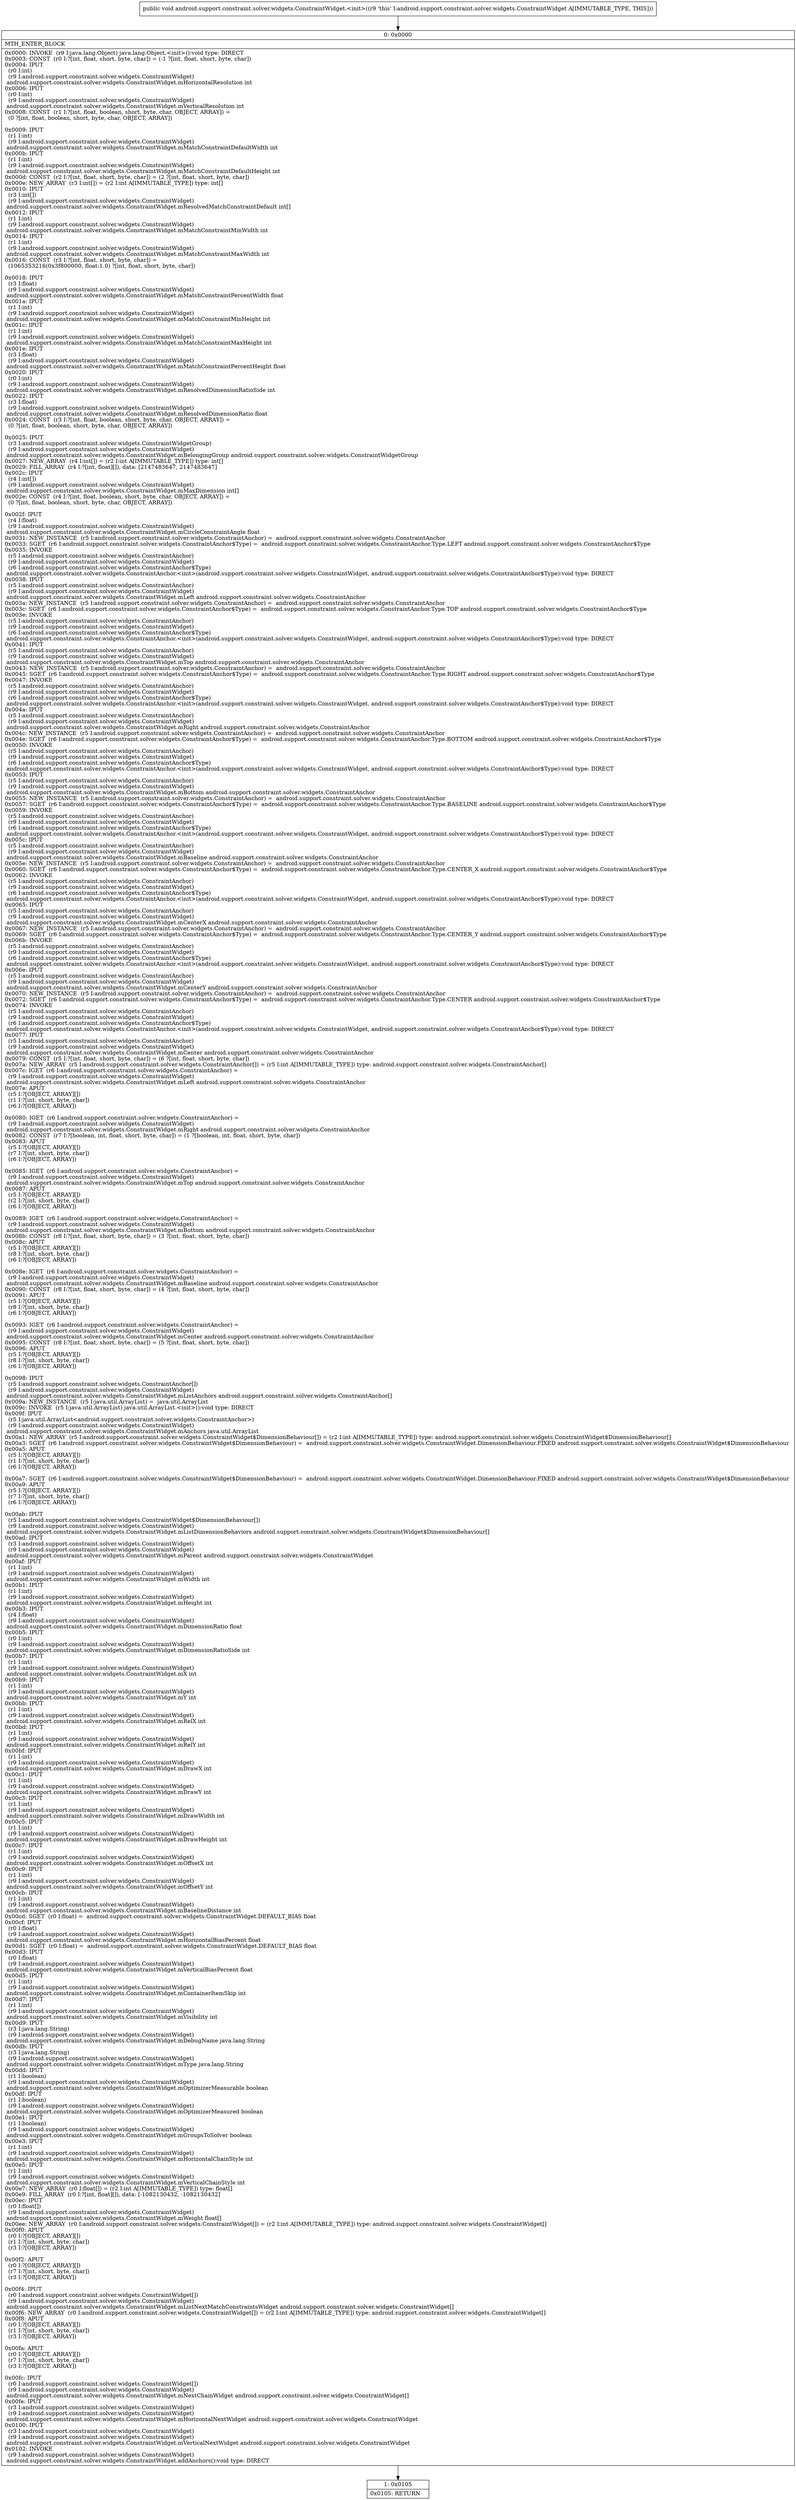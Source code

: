 digraph "CFG forandroid.support.constraint.solver.widgets.ConstraintWidget.\<init\>()V" {
Node_0 [shape=record,label="{0\:\ 0x0000|MTH_ENTER_BLOCK\l|0x0000: INVOKE  (r9 I:java.lang.Object) java.lang.Object.\<init\>():void type: DIRECT \l0x0003: CONST  (r0 I:?[int, float, short, byte, char]) = (\-1 ?[int, float, short, byte, char]) \l0x0004: IPUT  \l  (r0 I:int)\l  (r9 I:android.support.constraint.solver.widgets.ConstraintWidget)\l android.support.constraint.solver.widgets.ConstraintWidget.mHorizontalResolution int \l0x0006: IPUT  \l  (r0 I:int)\l  (r9 I:android.support.constraint.solver.widgets.ConstraintWidget)\l android.support.constraint.solver.widgets.ConstraintWidget.mVerticalResolution int \l0x0008: CONST  (r1 I:?[int, float, boolean, short, byte, char, OBJECT, ARRAY]) = \l  (0 ?[int, float, boolean, short, byte, char, OBJECT, ARRAY])\l \l0x0009: IPUT  \l  (r1 I:int)\l  (r9 I:android.support.constraint.solver.widgets.ConstraintWidget)\l android.support.constraint.solver.widgets.ConstraintWidget.mMatchConstraintDefaultWidth int \l0x000b: IPUT  \l  (r1 I:int)\l  (r9 I:android.support.constraint.solver.widgets.ConstraintWidget)\l android.support.constraint.solver.widgets.ConstraintWidget.mMatchConstraintDefaultHeight int \l0x000d: CONST  (r2 I:?[int, float, short, byte, char]) = (2 ?[int, float, short, byte, char]) \l0x000e: NEW_ARRAY  (r3 I:int[]) = (r2 I:int A[IMMUTABLE_TYPE]) type: int[] \l0x0010: IPUT  \l  (r3 I:int[])\l  (r9 I:android.support.constraint.solver.widgets.ConstraintWidget)\l android.support.constraint.solver.widgets.ConstraintWidget.mResolvedMatchConstraintDefault int[] \l0x0012: IPUT  \l  (r1 I:int)\l  (r9 I:android.support.constraint.solver.widgets.ConstraintWidget)\l android.support.constraint.solver.widgets.ConstraintWidget.mMatchConstraintMinWidth int \l0x0014: IPUT  \l  (r1 I:int)\l  (r9 I:android.support.constraint.solver.widgets.ConstraintWidget)\l android.support.constraint.solver.widgets.ConstraintWidget.mMatchConstraintMaxWidth int \l0x0016: CONST  (r3 I:?[int, float, short, byte, char]) = \l  (1065353216(0x3f800000, float:1.0) ?[int, float, short, byte, char])\l \l0x0018: IPUT  \l  (r3 I:float)\l  (r9 I:android.support.constraint.solver.widgets.ConstraintWidget)\l android.support.constraint.solver.widgets.ConstraintWidget.mMatchConstraintPercentWidth float \l0x001a: IPUT  \l  (r1 I:int)\l  (r9 I:android.support.constraint.solver.widgets.ConstraintWidget)\l android.support.constraint.solver.widgets.ConstraintWidget.mMatchConstraintMinHeight int \l0x001c: IPUT  \l  (r1 I:int)\l  (r9 I:android.support.constraint.solver.widgets.ConstraintWidget)\l android.support.constraint.solver.widgets.ConstraintWidget.mMatchConstraintMaxHeight int \l0x001e: IPUT  \l  (r3 I:float)\l  (r9 I:android.support.constraint.solver.widgets.ConstraintWidget)\l android.support.constraint.solver.widgets.ConstraintWidget.mMatchConstraintPercentHeight float \l0x0020: IPUT  \l  (r0 I:int)\l  (r9 I:android.support.constraint.solver.widgets.ConstraintWidget)\l android.support.constraint.solver.widgets.ConstraintWidget.mResolvedDimensionRatioSide int \l0x0022: IPUT  \l  (r3 I:float)\l  (r9 I:android.support.constraint.solver.widgets.ConstraintWidget)\l android.support.constraint.solver.widgets.ConstraintWidget.mResolvedDimensionRatio float \l0x0024: CONST  (r3 I:?[int, float, boolean, short, byte, char, OBJECT, ARRAY]) = \l  (0 ?[int, float, boolean, short, byte, char, OBJECT, ARRAY])\l \l0x0025: IPUT  \l  (r3 I:android.support.constraint.solver.widgets.ConstraintWidgetGroup)\l  (r9 I:android.support.constraint.solver.widgets.ConstraintWidget)\l android.support.constraint.solver.widgets.ConstraintWidget.mBelongingGroup android.support.constraint.solver.widgets.ConstraintWidgetGroup \l0x0027: NEW_ARRAY  (r4 I:int[]) = (r2 I:int A[IMMUTABLE_TYPE]) type: int[] \l0x0029: FILL_ARRAY  (r4 I:?[int, float][]), data: [2147483647, 2147483647] \l0x002c: IPUT  \l  (r4 I:int[])\l  (r9 I:android.support.constraint.solver.widgets.ConstraintWidget)\l android.support.constraint.solver.widgets.ConstraintWidget.mMaxDimension int[] \l0x002e: CONST  (r4 I:?[int, float, boolean, short, byte, char, OBJECT, ARRAY]) = \l  (0 ?[int, float, boolean, short, byte, char, OBJECT, ARRAY])\l \l0x002f: IPUT  \l  (r4 I:float)\l  (r9 I:android.support.constraint.solver.widgets.ConstraintWidget)\l android.support.constraint.solver.widgets.ConstraintWidget.mCircleConstraintAngle float \l0x0031: NEW_INSTANCE  (r5 I:android.support.constraint.solver.widgets.ConstraintAnchor) =  android.support.constraint.solver.widgets.ConstraintAnchor \l0x0033: SGET  (r6 I:android.support.constraint.solver.widgets.ConstraintAnchor$Type) =  android.support.constraint.solver.widgets.ConstraintAnchor.Type.LEFT android.support.constraint.solver.widgets.ConstraintAnchor$Type \l0x0035: INVOKE  \l  (r5 I:android.support.constraint.solver.widgets.ConstraintAnchor)\l  (r9 I:android.support.constraint.solver.widgets.ConstraintWidget)\l  (r6 I:android.support.constraint.solver.widgets.ConstraintAnchor$Type)\l android.support.constraint.solver.widgets.ConstraintAnchor.\<init\>(android.support.constraint.solver.widgets.ConstraintWidget, android.support.constraint.solver.widgets.ConstraintAnchor$Type):void type: DIRECT \l0x0038: IPUT  \l  (r5 I:android.support.constraint.solver.widgets.ConstraintAnchor)\l  (r9 I:android.support.constraint.solver.widgets.ConstraintWidget)\l android.support.constraint.solver.widgets.ConstraintWidget.mLeft android.support.constraint.solver.widgets.ConstraintAnchor \l0x003a: NEW_INSTANCE  (r5 I:android.support.constraint.solver.widgets.ConstraintAnchor) =  android.support.constraint.solver.widgets.ConstraintAnchor \l0x003c: SGET  (r6 I:android.support.constraint.solver.widgets.ConstraintAnchor$Type) =  android.support.constraint.solver.widgets.ConstraintAnchor.Type.TOP android.support.constraint.solver.widgets.ConstraintAnchor$Type \l0x003e: INVOKE  \l  (r5 I:android.support.constraint.solver.widgets.ConstraintAnchor)\l  (r9 I:android.support.constraint.solver.widgets.ConstraintWidget)\l  (r6 I:android.support.constraint.solver.widgets.ConstraintAnchor$Type)\l android.support.constraint.solver.widgets.ConstraintAnchor.\<init\>(android.support.constraint.solver.widgets.ConstraintWidget, android.support.constraint.solver.widgets.ConstraintAnchor$Type):void type: DIRECT \l0x0041: IPUT  \l  (r5 I:android.support.constraint.solver.widgets.ConstraintAnchor)\l  (r9 I:android.support.constraint.solver.widgets.ConstraintWidget)\l android.support.constraint.solver.widgets.ConstraintWidget.mTop android.support.constraint.solver.widgets.ConstraintAnchor \l0x0043: NEW_INSTANCE  (r5 I:android.support.constraint.solver.widgets.ConstraintAnchor) =  android.support.constraint.solver.widgets.ConstraintAnchor \l0x0045: SGET  (r6 I:android.support.constraint.solver.widgets.ConstraintAnchor$Type) =  android.support.constraint.solver.widgets.ConstraintAnchor.Type.RIGHT android.support.constraint.solver.widgets.ConstraintAnchor$Type \l0x0047: INVOKE  \l  (r5 I:android.support.constraint.solver.widgets.ConstraintAnchor)\l  (r9 I:android.support.constraint.solver.widgets.ConstraintWidget)\l  (r6 I:android.support.constraint.solver.widgets.ConstraintAnchor$Type)\l android.support.constraint.solver.widgets.ConstraintAnchor.\<init\>(android.support.constraint.solver.widgets.ConstraintWidget, android.support.constraint.solver.widgets.ConstraintAnchor$Type):void type: DIRECT \l0x004a: IPUT  \l  (r5 I:android.support.constraint.solver.widgets.ConstraintAnchor)\l  (r9 I:android.support.constraint.solver.widgets.ConstraintWidget)\l android.support.constraint.solver.widgets.ConstraintWidget.mRight android.support.constraint.solver.widgets.ConstraintAnchor \l0x004c: NEW_INSTANCE  (r5 I:android.support.constraint.solver.widgets.ConstraintAnchor) =  android.support.constraint.solver.widgets.ConstraintAnchor \l0x004e: SGET  (r6 I:android.support.constraint.solver.widgets.ConstraintAnchor$Type) =  android.support.constraint.solver.widgets.ConstraintAnchor.Type.BOTTOM android.support.constraint.solver.widgets.ConstraintAnchor$Type \l0x0050: INVOKE  \l  (r5 I:android.support.constraint.solver.widgets.ConstraintAnchor)\l  (r9 I:android.support.constraint.solver.widgets.ConstraintWidget)\l  (r6 I:android.support.constraint.solver.widgets.ConstraintAnchor$Type)\l android.support.constraint.solver.widgets.ConstraintAnchor.\<init\>(android.support.constraint.solver.widgets.ConstraintWidget, android.support.constraint.solver.widgets.ConstraintAnchor$Type):void type: DIRECT \l0x0053: IPUT  \l  (r5 I:android.support.constraint.solver.widgets.ConstraintAnchor)\l  (r9 I:android.support.constraint.solver.widgets.ConstraintWidget)\l android.support.constraint.solver.widgets.ConstraintWidget.mBottom android.support.constraint.solver.widgets.ConstraintAnchor \l0x0055: NEW_INSTANCE  (r5 I:android.support.constraint.solver.widgets.ConstraintAnchor) =  android.support.constraint.solver.widgets.ConstraintAnchor \l0x0057: SGET  (r6 I:android.support.constraint.solver.widgets.ConstraintAnchor$Type) =  android.support.constraint.solver.widgets.ConstraintAnchor.Type.BASELINE android.support.constraint.solver.widgets.ConstraintAnchor$Type \l0x0059: INVOKE  \l  (r5 I:android.support.constraint.solver.widgets.ConstraintAnchor)\l  (r9 I:android.support.constraint.solver.widgets.ConstraintWidget)\l  (r6 I:android.support.constraint.solver.widgets.ConstraintAnchor$Type)\l android.support.constraint.solver.widgets.ConstraintAnchor.\<init\>(android.support.constraint.solver.widgets.ConstraintWidget, android.support.constraint.solver.widgets.ConstraintAnchor$Type):void type: DIRECT \l0x005c: IPUT  \l  (r5 I:android.support.constraint.solver.widgets.ConstraintAnchor)\l  (r9 I:android.support.constraint.solver.widgets.ConstraintWidget)\l android.support.constraint.solver.widgets.ConstraintWidget.mBaseline android.support.constraint.solver.widgets.ConstraintAnchor \l0x005e: NEW_INSTANCE  (r5 I:android.support.constraint.solver.widgets.ConstraintAnchor) =  android.support.constraint.solver.widgets.ConstraintAnchor \l0x0060: SGET  (r6 I:android.support.constraint.solver.widgets.ConstraintAnchor$Type) =  android.support.constraint.solver.widgets.ConstraintAnchor.Type.CENTER_X android.support.constraint.solver.widgets.ConstraintAnchor$Type \l0x0062: INVOKE  \l  (r5 I:android.support.constraint.solver.widgets.ConstraintAnchor)\l  (r9 I:android.support.constraint.solver.widgets.ConstraintWidget)\l  (r6 I:android.support.constraint.solver.widgets.ConstraintAnchor$Type)\l android.support.constraint.solver.widgets.ConstraintAnchor.\<init\>(android.support.constraint.solver.widgets.ConstraintWidget, android.support.constraint.solver.widgets.ConstraintAnchor$Type):void type: DIRECT \l0x0065: IPUT  \l  (r5 I:android.support.constraint.solver.widgets.ConstraintAnchor)\l  (r9 I:android.support.constraint.solver.widgets.ConstraintWidget)\l android.support.constraint.solver.widgets.ConstraintWidget.mCenterX android.support.constraint.solver.widgets.ConstraintAnchor \l0x0067: NEW_INSTANCE  (r5 I:android.support.constraint.solver.widgets.ConstraintAnchor) =  android.support.constraint.solver.widgets.ConstraintAnchor \l0x0069: SGET  (r6 I:android.support.constraint.solver.widgets.ConstraintAnchor$Type) =  android.support.constraint.solver.widgets.ConstraintAnchor.Type.CENTER_Y android.support.constraint.solver.widgets.ConstraintAnchor$Type \l0x006b: INVOKE  \l  (r5 I:android.support.constraint.solver.widgets.ConstraintAnchor)\l  (r9 I:android.support.constraint.solver.widgets.ConstraintWidget)\l  (r6 I:android.support.constraint.solver.widgets.ConstraintAnchor$Type)\l android.support.constraint.solver.widgets.ConstraintAnchor.\<init\>(android.support.constraint.solver.widgets.ConstraintWidget, android.support.constraint.solver.widgets.ConstraintAnchor$Type):void type: DIRECT \l0x006e: IPUT  \l  (r5 I:android.support.constraint.solver.widgets.ConstraintAnchor)\l  (r9 I:android.support.constraint.solver.widgets.ConstraintWidget)\l android.support.constraint.solver.widgets.ConstraintWidget.mCenterY android.support.constraint.solver.widgets.ConstraintAnchor \l0x0070: NEW_INSTANCE  (r5 I:android.support.constraint.solver.widgets.ConstraintAnchor) =  android.support.constraint.solver.widgets.ConstraintAnchor \l0x0072: SGET  (r6 I:android.support.constraint.solver.widgets.ConstraintAnchor$Type) =  android.support.constraint.solver.widgets.ConstraintAnchor.Type.CENTER android.support.constraint.solver.widgets.ConstraintAnchor$Type \l0x0074: INVOKE  \l  (r5 I:android.support.constraint.solver.widgets.ConstraintAnchor)\l  (r9 I:android.support.constraint.solver.widgets.ConstraintWidget)\l  (r6 I:android.support.constraint.solver.widgets.ConstraintAnchor$Type)\l android.support.constraint.solver.widgets.ConstraintAnchor.\<init\>(android.support.constraint.solver.widgets.ConstraintWidget, android.support.constraint.solver.widgets.ConstraintAnchor$Type):void type: DIRECT \l0x0077: IPUT  \l  (r5 I:android.support.constraint.solver.widgets.ConstraintAnchor)\l  (r9 I:android.support.constraint.solver.widgets.ConstraintWidget)\l android.support.constraint.solver.widgets.ConstraintWidget.mCenter android.support.constraint.solver.widgets.ConstraintAnchor \l0x0079: CONST  (r5 I:?[int, float, short, byte, char]) = (6 ?[int, float, short, byte, char]) \l0x007a: NEW_ARRAY  (r5 I:android.support.constraint.solver.widgets.ConstraintAnchor[]) = (r5 I:int A[IMMUTABLE_TYPE]) type: android.support.constraint.solver.widgets.ConstraintAnchor[] \l0x007c: IGET  (r6 I:android.support.constraint.solver.widgets.ConstraintAnchor) = \l  (r9 I:android.support.constraint.solver.widgets.ConstraintWidget)\l android.support.constraint.solver.widgets.ConstraintWidget.mLeft android.support.constraint.solver.widgets.ConstraintAnchor \l0x007e: APUT  \l  (r5 I:?[OBJECT, ARRAY][])\l  (r1 I:?[int, short, byte, char])\l  (r6 I:?[OBJECT, ARRAY])\l \l0x0080: IGET  (r6 I:android.support.constraint.solver.widgets.ConstraintAnchor) = \l  (r9 I:android.support.constraint.solver.widgets.ConstraintWidget)\l android.support.constraint.solver.widgets.ConstraintWidget.mRight android.support.constraint.solver.widgets.ConstraintAnchor \l0x0082: CONST  (r7 I:?[boolean, int, float, short, byte, char]) = (1 ?[boolean, int, float, short, byte, char]) \l0x0083: APUT  \l  (r5 I:?[OBJECT, ARRAY][])\l  (r7 I:?[int, short, byte, char])\l  (r6 I:?[OBJECT, ARRAY])\l \l0x0085: IGET  (r6 I:android.support.constraint.solver.widgets.ConstraintAnchor) = \l  (r9 I:android.support.constraint.solver.widgets.ConstraintWidget)\l android.support.constraint.solver.widgets.ConstraintWidget.mTop android.support.constraint.solver.widgets.ConstraintAnchor \l0x0087: APUT  \l  (r5 I:?[OBJECT, ARRAY][])\l  (r2 I:?[int, short, byte, char])\l  (r6 I:?[OBJECT, ARRAY])\l \l0x0089: IGET  (r6 I:android.support.constraint.solver.widgets.ConstraintAnchor) = \l  (r9 I:android.support.constraint.solver.widgets.ConstraintWidget)\l android.support.constraint.solver.widgets.ConstraintWidget.mBottom android.support.constraint.solver.widgets.ConstraintAnchor \l0x008b: CONST  (r8 I:?[int, float, short, byte, char]) = (3 ?[int, float, short, byte, char]) \l0x008c: APUT  \l  (r5 I:?[OBJECT, ARRAY][])\l  (r8 I:?[int, short, byte, char])\l  (r6 I:?[OBJECT, ARRAY])\l \l0x008e: IGET  (r6 I:android.support.constraint.solver.widgets.ConstraintAnchor) = \l  (r9 I:android.support.constraint.solver.widgets.ConstraintWidget)\l android.support.constraint.solver.widgets.ConstraintWidget.mBaseline android.support.constraint.solver.widgets.ConstraintAnchor \l0x0090: CONST  (r8 I:?[int, float, short, byte, char]) = (4 ?[int, float, short, byte, char]) \l0x0091: APUT  \l  (r5 I:?[OBJECT, ARRAY][])\l  (r8 I:?[int, short, byte, char])\l  (r6 I:?[OBJECT, ARRAY])\l \l0x0093: IGET  (r6 I:android.support.constraint.solver.widgets.ConstraintAnchor) = \l  (r9 I:android.support.constraint.solver.widgets.ConstraintWidget)\l android.support.constraint.solver.widgets.ConstraintWidget.mCenter android.support.constraint.solver.widgets.ConstraintAnchor \l0x0095: CONST  (r8 I:?[int, float, short, byte, char]) = (5 ?[int, float, short, byte, char]) \l0x0096: APUT  \l  (r5 I:?[OBJECT, ARRAY][])\l  (r8 I:?[int, short, byte, char])\l  (r6 I:?[OBJECT, ARRAY])\l \l0x0098: IPUT  \l  (r5 I:android.support.constraint.solver.widgets.ConstraintAnchor[])\l  (r9 I:android.support.constraint.solver.widgets.ConstraintWidget)\l android.support.constraint.solver.widgets.ConstraintWidget.mListAnchors android.support.constraint.solver.widgets.ConstraintAnchor[] \l0x009a: NEW_INSTANCE  (r5 I:java.util.ArrayList) =  java.util.ArrayList \l0x009c: INVOKE  (r5 I:java.util.ArrayList) java.util.ArrayList.\<init\>():void type: DIRECT \l0x009f: IPUT  \l  (r5 I:java.util.ArrayList\<android.support.constraint.solver.widgets.ConstraintAnchor\>)\l  (r9 I:android.support.constraint.solver.widgets.ConstraintWidget)\l android.support.constraint.solver.widgets.ConstraintWidget.mAnchors java.util.ArrayList \l0x00a1: NEW_ARRAY  (r5 I:android.support.constraint.solver.widgets.ConstraintWidget$DimensionBehaviour[]) = (r2 I:int A[IMMUTABLE_TYPE]) type: android.support.constraint.solver.widgets.ConstraintWidget$DimensionBehaviour[] \l0x00a3: SGET  (r6 I:android.support.constraint.solver.widgets.ConstraintWidget$DimensionBehaviour) =  android.support.constraint.solver.widgets.ConstraintWidget.DimensionBehaviour.FIXED android.support.constraint.solver.widgets.ConstraintWidget$DimensionBehaviour \l0x00a5: APUT  \l  (r5 I:?[OBJECT, ARRAY][])\l  (r1 I:?[int, short, byte, char])\l  (r6 I:?[OBJECT, ARRAY])\l \l0x00a7: SGET  (r6 I:android.support.constraint.solver.widgets.ConstraintWidget$DimensionBehaviour) =  android.support.constraint.solver.widgets.ConstraintWidget.DimensionBehaviour.FIXED android.support.constraint.solver.widgets.ConstraintWidget$DimensionBehaviour \l0x00a9: APUT  \l  (r5 I:?[OBJECT, ARRAY][])\l  (r7 I:?[int, short, byte, char])\l  (r6 I:?[OBJECT, ARRAY])\l \l0x00ab: IPUT  \l  (r5 I:android.support.constraint.solver.widgets.ConstraintWidget$DimensionBehaviour[])\l  (r9 I:android.support.constraint.solver.widgets.ConstraintWidget)\l android.support.constraint.solver.widgets.ConstraintWidget.mListDimensionBehaviors android.support.constraint.solver.widgets.ConstraintWidget$DimensionBehaviour[] \l0x00ad: IPUT  \l  (r3 I:android.support.constraint.solver.widgets.ConstraintWidget)\l  (r9 I:android.support.constraint.solver.widgets.ConstraintWidget)\l android.support.constraint.solver.widgets.ConstraintWidget.mParent android.support.constraint.solver.widgets.ConstraintWidget \l0x00af: IPUT  \l  (r1 I:int)\l  (r9 I:android.support.constraint.solver.widgets.ConstraintWidget)\l android.support.constraint.solver.widgets.ConstraintWidget.mWidth int \l0x00b1: IPUT  \l  (r1 I:int)\l  (r9 I:android.support.constraint.solver.widgets.ConstraintWidget)\l android.support.constraint.solver.widgets.ConstraintWidget.mHeight int \l0x00b3: IPUT  \l  (r4 I:float)\l  (r9 I:android.support.constraint.solver.widgets.ConstraintWidget)\l android.support.constraint.solver.widgets.ConstraintWidget.mDimensionRatio float \l0x00b5: IPUT  \l  (r0 I:int)\l  (r9 I:android.support.constraint.solver.widgets.ConstraintWidget)\l android.support.constraint.solver.widgets.ConstraintWidget.mDimensionRatioSide int \l0x00b7: IPUT  \l  (r1 I:int)\l  (r9 I:android.support.constraint.solver.widgets.ConstraintWidget)\l android.support.constraint.solver.widgets.ConstraintWidget.mX int \l0x00b9: IPUT  \l  (r1 I:int)\l  (r9 I:android.support.constraint.solver.widgets.ConstraintWidget)\l android.support.constraint.solver.widgets.ConstraintWidget.mY int \l0x00bb: IPUT  \l  (r1 I:int)\l  (r9 I:android.support.constraint.solver.widgets.ConstraintWidget)\l android.support.constraint.solver.widgets.ConstraintWidget.mRelX int \l0x00bd: IPUT  \l  (r1 I:int)\l  (r9 I:android.support.constraint.solver.widgets.ConstraintWidget)\l android.support.constraint.solver.widgets.ConstraintWidget.mRelY int \l0x00bf: IPUT  \l  (r1 I:int)\l  (r9 I:android.support.constraint.solver.widgets.ConstraintWidget)\l android.support.constraint.solver.widgets.ConstraintWidget.mDrawX int \l0x00c1: IPUT  \l  (r1 I:int)\l  (r9 I:android.support.constraint.solver.widgets.ConstraintWidget)\l android.support.constraint.solver.widgets.ConstraintWidget.mDrawY int \l0x00c3: IPUT  \l  (r1 I:int)\l  (r9 I:android.support.constraint.solver.widgets.ConstraintWidget)\l android.support.constraint.solver.widgets.ConstraintWidget.mDrawWidth int \l0x00c5: IPUT  \l  (r1 I:int)\l  (r9 I:android.support.constraint.solver.widgets.ConstraintWidget)\l android.support.constraint.solver.widgets.ConstraintWidget.mDrawHeight int \l0x00c7: IPUT  \l  (r1 I:int)\l  (r9 I:android.support.constraint.solver.widgets.ConstraintWidget)\l android.support.constraint.solver.widgets.ConstraintWidget.mOffsetX int \l0x00c9: IPUT  \l  (r1 I:int)\l  (r9 I:android.support.constraint.solver.widgets.ConstraintWidget)\l android.support.constraint.solver.widgets.ConstraintWidget.mOffsetY int \l0x00cb: IPUT  \l  (r1 I:int)\l  (r9 I:android.support.constraint.solver.widgets.ConstraintWidget)\l android.support.constraint.solver.widgets.ConstraintWidget.mBaselineDistance int \l0x00cd: SGET  (r0 I:float) =  android.support.constraint.solver.widgets.ConstraintWidget.DEFAULT_BIAS float \l0x00cf: IPUT  \l  (r0 I:float)\l  (r9 I:android.support.constraint.solver.widgets.ConstraintWidget)\l android.support.constraint.solver.widgets.ConstraintWidget.mHorizontalBiasPercent float \l0x00d1: SGET  (r0 I:float) =  android.support.constraint.solver.widgets.ConstraintWidget.DEFAULT_BIAS float \l0x00d3: IPUT  \l  (r0 I:float)\l  (r9 I:android.support.constraint.solver.widgets.ConstraintWidget)\l android.support.constraint.solver.widgets.ConstraintWidget.mVerticalBiasPercent float \l0x00d5: IPUT  \l  (r1 I:int)\l  (r9 I:android.support.constraint.solver.widgets.ConstraintWidget)\l android.support.constraint.solver.widgets.ConstraintWidget.mContainerItemSkip int \l0x00d7: IPUT  \l  (r1 I:int)\l  (r9 I:android.support.constraint.solver.widgets.ConstraintWidget)\l android.support.constraint.solver.widgets.ConstraintWidget.mVisibility int \l0x00d9: IPUT  \l  (r3 I:java.lang.String)\l  (r9 I:android.support.constraint.solver.widgets.ConstraintWidget)\l android.support.constraint.solver.widgets.ConstraintWidget.mDebugName java.lang.String \l0x00db: IPUT  \l  (r3 I:java.lang.String)\l  (r9 I:android.support.constraint.solver.widgets.ConstraintWidget)\l android.support.constraint.solver.widgets.ConstraintWidget.mType java.lang.String \l0x00dd: IPUT  \l  (r1 I:boolean)\l  (r9 I:android.support.constraint.solver.widgets.ConstraintWidget)\l android.support.constraint.solver.widgets.ConstraintWidget.mOptimizerMeasurable boolean \l0x00df: IPUT  \l  (r1 I:boolean)\l  (r9 I:android.support.constraint.solver.widgets.ConstraintWidget)\l android.support.constraint.solver.widgets.ConstraintWidget.mOptimizerMeasured boolean \l0x00e1: IPUT  \l  (r1 I:boolean)\l  (r9 I:android.support.constraint.solver.widgets.ConstraintWidget)\l android.support.constraint.solver.widgets.ConstraintWidget.mGroupsToSolver boolean \l0x00e3: IPUT  \l  (r1 I:int)\l  (r9 I:android.support.constraint.solver.widgets.ConstraintWidget)\l android.support.constraint.solver.widgets.ConstraintWidget.mHorizontalChainStyle int \l0x00e5: IPUT  \l  (r1 I:int)\l  (r9 I:android.support.constraint.solver.widgets.ConstraintWidget)\l android.support.constraint.solver.widgets.ConstraintWidget.mVerticalChainStyle int \l0x00e7: NEW_ARRAY  (r0 I:float[]) = (r2 I:int A[IMMUTABLE_TYPE]) type: float[] \l0x00e9: FILL_ARRAY  (r0 I:?[int, float][]), data: [\-1082130432, \-1082130432] \l0x00ec: IPUT  \l  (r0 I:float[])\l  (r9 I:android.support.constraint.solver.widgets.ConstraintWidget)\l android.support.constraint.solver.widgets.ConstraintWidget.mWeight float[] \l0x00ee: NEW_ARRAY  (r0 I:android.support.constraint.solver.widgets.ConstraintWidget[]) = (r2 I:int A[IMMUTABLE_TYPE]) type: android.support.constraint.solver.widgets.ConstraintWidget[] \l0x00f0: APUT  \l  (r0 I:?[OBJECT, ARRAY][])\l  (r1 I:?[int, short, byte, char])\l  (r3 I:?[OBJECT, ARRAY])\l \l0x00f2: APUT  \l  (r0 I:?[OBJECT, ARRAY][])\l  (r7 I:?[int, short, byte, char])\l  (r3 I:?[OBJECT, ARRAY])\l \l0x00f4: IPUT  \l  (r0 I:android.support.constraint.solver.widgets.ConstraintWidget[])\l  (r9 I:android.support.constraint.solver.widgets.ConstraintWidget)\l android.support.constraint.solver.widgets.ConstraintWidget.mListNextMatchConstraintsWidget android.support.constraint.solver.widgets.ConstraintWidget[] \l0x00f6: NEW_ARRAY  (r0 I:android.support.constraint.solver.widgets.ConstraintWidget[]) = (r2 I:int A[IMMUTABLE_TYPE]) type: android.support.constraint.solver.widgets.ConstraintWidget[] \l0x00f8: APUT  \l  (r0 I:?[OBJECT, ARRAY][])\l  (r1 I:?[int, short, byte, char])\l  (r3 I:?[OBJECT, ARRAY])\l \l0x00fa: APUT  \l  (r0 I:?[OBJECT, ARRAY][])\l  (r7 I:?[int, short, byte, char])\l  (r3 I:?[OBJECT, ARRAY])\l \l0x00fc: IPUT  \l  (r0 I:android.support.constraint.solver.widgets.ConstraintWidget[])\l  (r9 I:android.support.constraint.solver.widgets.ConstraintWidget)\l android.support.constraint.solver.widgets.ConstraintWidget.mNextChainWidget android.support.constraint.solver.widgets.ConstraintWidget[] \l0x00fe: IPUT  \l  (r3 I:android.support.constraint.solver.widgets.ConstraintWidget)\l  (r9 I:android.support.constraint.solver.widgets.ConstraintWidget)\l android.support.constraint.solver.widgets.ConstraintWidget.mHorizontalNextWidget android.support.constraint.solver.widgets.ConstraintWidget \l0x0100: IPUT  \l  (r3 I:android.support.constraint.solver.widgets.ConstraintWidget)\l  (r9 I:android.support.constraint.solver.widgets.ConstraintWidget)\l android.support.constraint.solver.widgets.ConstraintWidget.mVerticalNextWidget android.support.constraint.solver.widgets.ConstraintWidget \l0x0102: INVOKE  \l  (r9 I:android.support.constraint.solver.widgets.ConstraintWidget)\l android.support.constraint.solver.widgets.ConstraintWidget.addAnchors():void type: DIRECT \l}"];
Node_1 [shape=record,label="{1\:\ 0x0105|0x0105: RETURN   \l}"];
MethodNode[shape=record,label="{public void android.support.constraint.solver.widgets.ConstraintWidget.\<init\>((r9 'this' I:android.support.constraint.solver.widgets.ConstraintWidget A[IMMUTABLE_TYPE, THIS])) }"];
MethodNode -> Node_0;
Node_0 -> Node_1;
}

